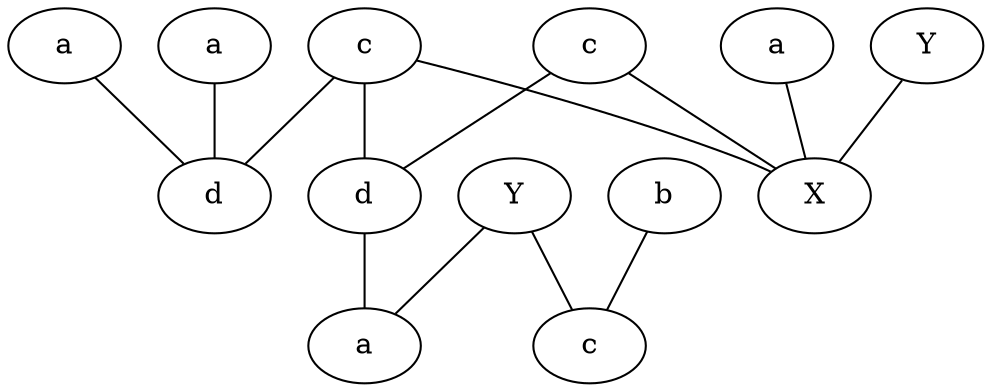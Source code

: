 graph Sergio3P1 {
	3 [label=a]
	4 [label=a]
	5 [label=c]
	6 [label=d]
	1 [label=c]
	7 [label=a]
	8 [label=b]
	9 [label=d]
	0 [label=Y]
	10 [label=X]
	3 -- 6
	4 -- 6
	5 -- 6
	5 -- 9
	1 -- 9
	0 -- 10
	1 -- 10
	7 -- 10
	5 -- 10
	2 [label=Y]
	11 [label=c]
	12 [label=a]
	2 -- 11
	2 -- 12
	8 -- 11
	9 -- 12
}
